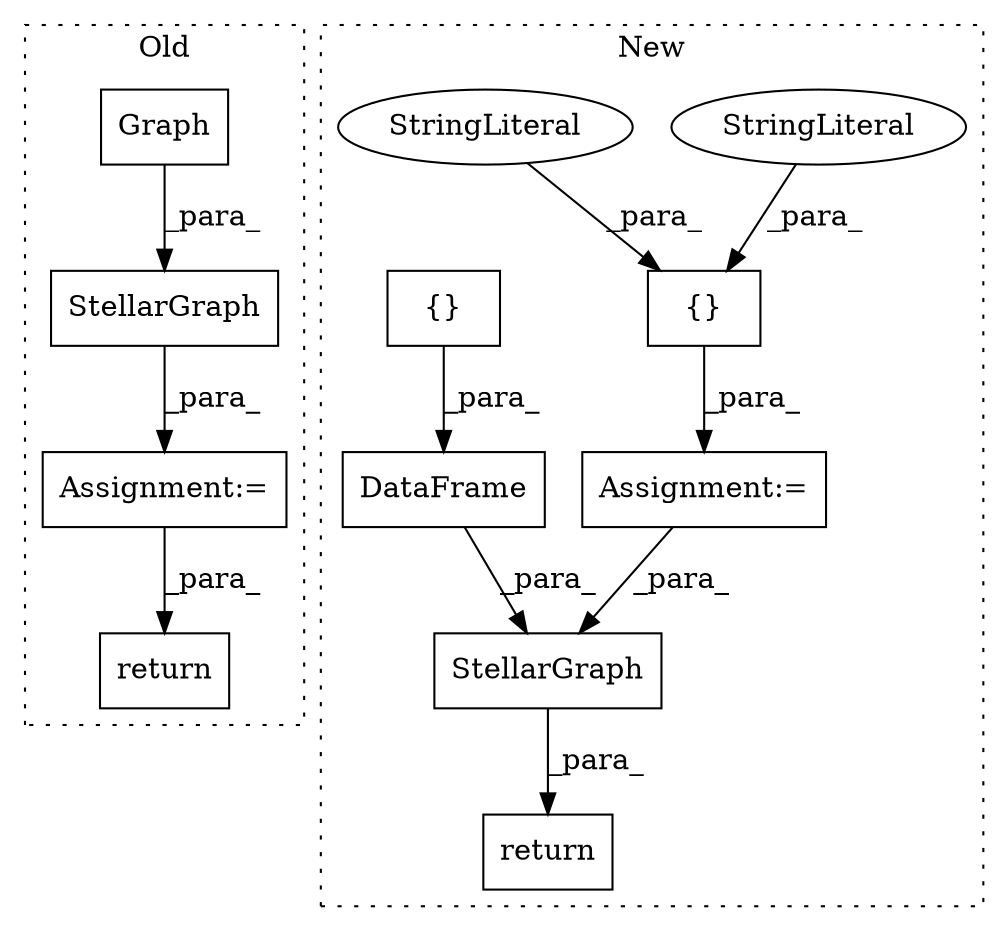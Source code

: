 digraph G {
subgraph cluster0 {
1 [label="Graph" a="32" s="277" l="7" shape="box"];
3 [label="return" a="41" s="1123" l="7" shape="box"];
4 [label="Assignment:=" a="7" s="1101" l="1" shape="box"];
12 [label="StellarGraph" a="32" s="1102,1116" l="13,1" shape="box"];
label = "Old";
style="dotted";
}
subgraph cluster1 {
2 [label="return" a="41" s="962" l="7" shape="box"];
5 [label="Assignment:=" a="7" s="248" l="1" shape="box"];
6 [label="DataFrame" a="32" s="394,955" l="10,1" shape="box"];
7 [label="{}" a="4" s="289,322" l="1,1" shape="box"];
8 [label="StellarGraph" a="32" s="969,993" l="13,1" shape="box"];
9 [label="StringLiteral" a="45" s="302" l="12" shape="ellipse"];
10 [label="StringLiteral" a="45" s="298" l="3" shape="ellipse"];
11 [label="{}" a="4" s="936,954" l="1,1" shape="box"];
label = "New";
style="dotted";
}
1 -> 12 [label="_para_"];
4 -> 3 [label="_para_"];
5 -> 8 [label="_para_"];
6 -> 8 [label="_para_"];
7 -> 5 [label="_para_"];
8 -> 2 [label="_para_"];
9 -> 7 [label="_para_"];
10 -> 7 [label="_para_"];
11 -> 6 [label="_para_"];
12 -> 4 [label="_para_"];
}